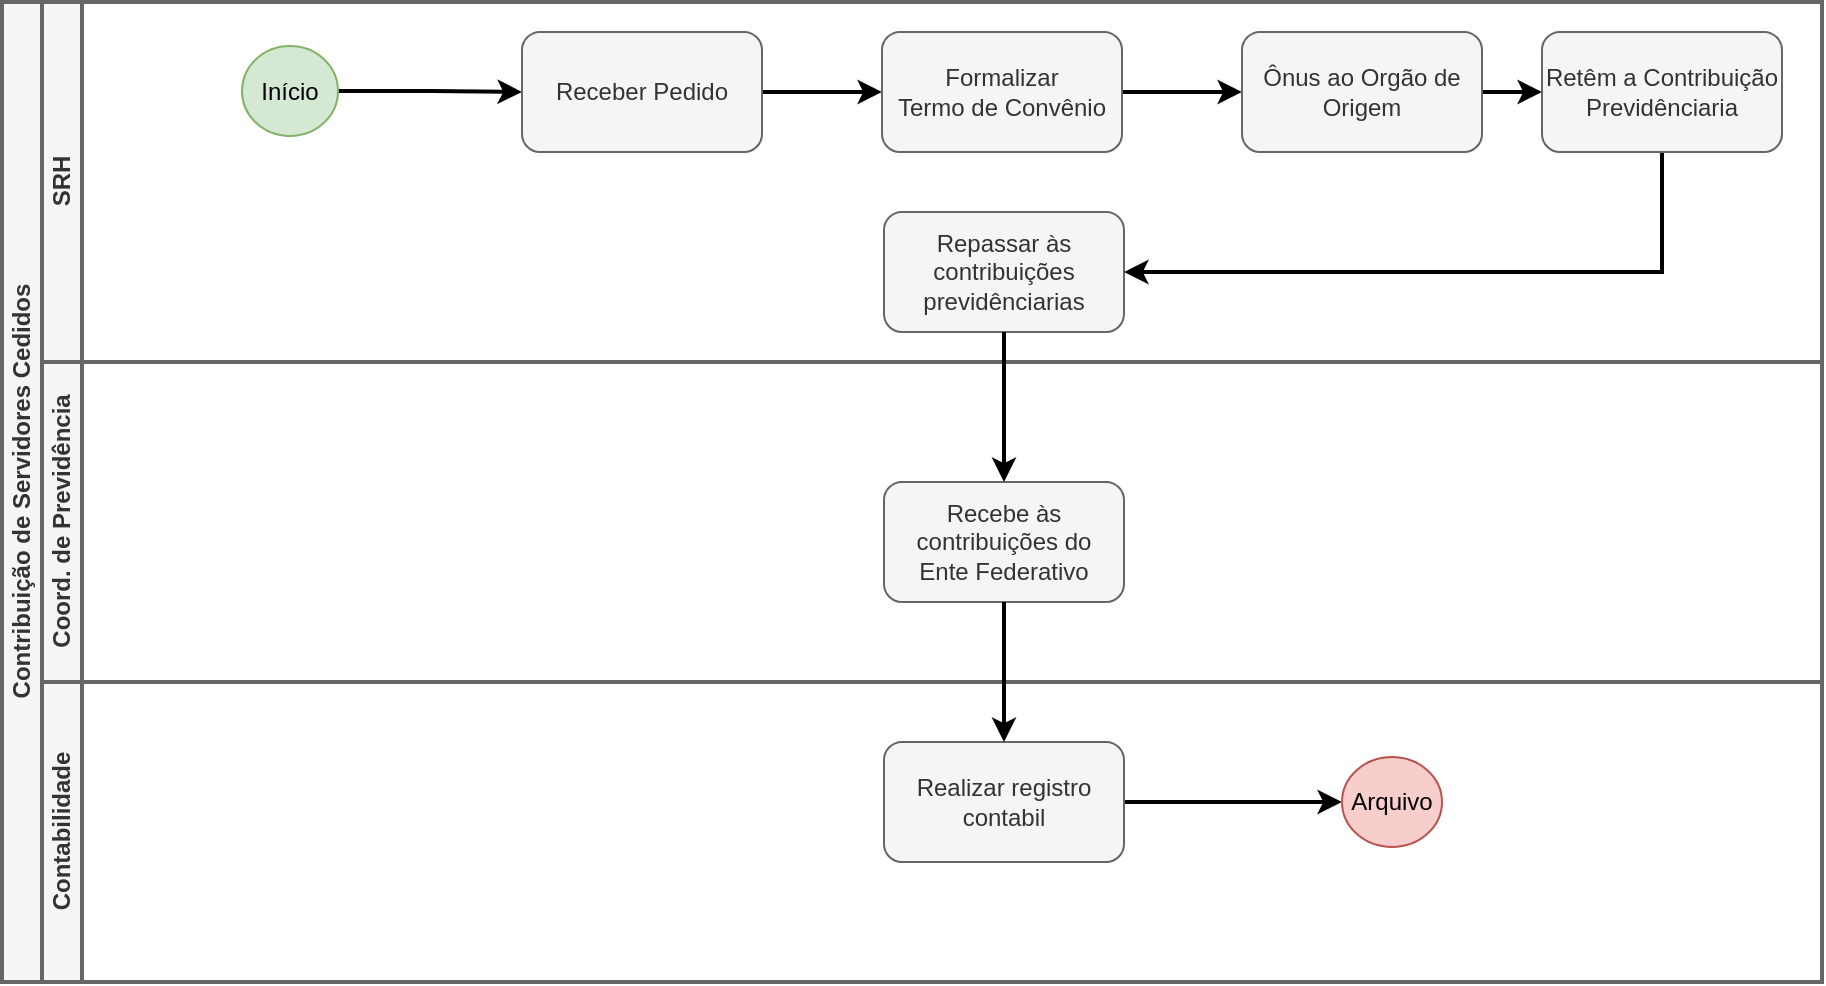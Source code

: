 <mxfile version="20.8.16" type="device"><diagram name="Página-1" id="e0tbQgjPdUGuu9cyOQak"><mxGraphModel dx="1036" dy="614" grid="1" gridSize="10" guides="1" tooltips="1" connect="1" arrows="1" fold="1" page="1" pageScale="1" pageWidth="827" pageHeight="1169" math="0" shadow="0"><root><mxCell id="0"/><mxCell id="1" parent="0"/><mxCell id="ntT_xwXxGEQiYIHYmq7P-1" value="Contribuição de Servidores Cedidos" style="swimlane;childLayout=stackLayout;resizeParent=1;resizeParentMax=0;horizontal=0;startSize=20;horizontalStack=0;html=1;strokeWidth=2;fillColor=#f5f5f5;fontColor=#333333;strokeColor=#666666;" parent="1" vertex="1"><mxGeometry x="10" y="10" width="910" height="490" as="geometry"/></mxCell><mxCell id="ntT_xwXxGEQiYIHYmq7P-2" value="SRH" style="swimlane;startSize=20;horizontal=0;html=1;strokeWidth=2;fillColor=#f5f5f5;fontColor=#333333;strokeColor=#666666;" parent="ntT_xwXxGEQiYIHYmq7P-1" vertex="1"><mxGeometry x="20" width="890" height="180" as="geometry"/></mxCell><mxCell id="FYI4EJ4mR-9mNpsoyOTZ-7" style="edgeStyle=orthogonalEdgeStyle;rounded=0;orthogonalLoop=1;jettySize=auto;html=1;strokeWidth=2;" parent="ntT_xwXxGEQiYIHYmq7P-2" source="ntT_xwXxGEQiYIHYmq7P-5" target="FYI4EJ4mR-9mNpsoyOTZ-1" edge="1"><mxGeometry relative="1" as="geometry"/></mxCell><mxCell id="ntT_xwXxGEQiYIHYmq7P-5" value="Início" style="ellipse;whiteSpace=wrap;html=1;fillColor=#d5e8d4;strokeColor=#82b366;" parent="ntT_xwXxGEQiYIHYmq7P-2" vertex="1"><mxGeometry x="100" y="22" width="48" height="45" as="geometry"/></mxCell><mxCell id="FYI4EJ4mR-9mNpsoyOTZ-8" style="edgeStyle=orthogonalEdgeStyle;rounded=0;orthogonalLoop=1;jettySize=auto;html=1;entryX=0;entryY=0.5;entryDx=0;entryDy=0;strokeWidth=2;" parent="ntT_xwXxGEQiYIHYmq7P-2" source="FYI4EJ4mR-9mNpsoyOTZ-1" target="FYI4EJ4mR-9mNpsoyOTZ-2" edge="1"><mxGeometry relative="1" as="geometry"/></mxCell><mxCell id="FYI4EJ4mR-9mNpsoyOTZ-1" value="Receber Pedido" style="rounded=1;whiteSpace=wrap;html=1;fillColor=#f5f5f5;fontColor=#333333;strokeColor=#666666;" parent="ntT_xwXxGEQiYIHYmq7P-2" vertex="1"><mxGeometry x="240" y="15" width="120" height="60" as="geometry"/></mxCell><mxCell id="MthuFOxKs-K2384JMBAB-10" style="edgeStyle=orthogonalEdgeStyle;rounded=0;orthogonalLoop=1;jettySize=auto;html=1;strokeWidth=2;" edge="1" parent="ntT_xwXxGEQiYIHYmq7P-2" source="FYI4EJ4mR-9mNpsoyOTZ-2" target="MthuFOxKs-K2384JMBAB-9"><mxGeometry relative="1" as="geometry"/></mxCell><mxCell id="FYI4EJ4mR-9mNpsoyOTZ-2" value="Formalizar&lt;br style=&quot;border-color: var(--border-color);&quot;&gt;Termo de Convênio" style="rounded=1;whiteSpace=wrap;html=1;fillColor=#f5f5f5;fontColor=#333333;strokeColor=#666666;" parent="ntT_xwXxGEQiYIHYmq7P-2" vertex="1"><mxGeometry x="420" y="15" width="120" height="60" as="geometry"/></mxCell><mxCell id="FYI4EJ4mR-9mNpsoyOTZ-4" value="Repassar às contribuições previdênciarias" style="rounded=1;whiteSpace=wrap;html=1;fillColor=#f5f5f5;fontColor=#333333;strokeColor=#666666;" parent="ntT_xwXxGEQiYIHYmq7P-2" vertex="1"><mxGeometry x="421" y="105" width="120" height="60" as="geometry"/></mxCell><mxCell id="MthuFOxKs-K2384JMBAB-12" style="edgeStyle=orthogonalEdgeStyle;rounded=0;orthogonalLoop=1;jettySize=auto;html=1;entryX=0;entryY=0.5;entryDx=0;entryDy=0;strokeWidth=2;" edge="1" parent="ntT_xwXxGEQiYIHYmq7P-2" source="MthuFOxKs-K2384JMBAB-9" target="MthuFOxKs-K2384JMBAB-11"><mxGeometry relative="1" as="geometry"/></mxCell><mxCell id="MthuFOxKs-K2384JMBAB-9" value="Ônus ao Orgão de Origem" style="rounded=1;whiteSpace=wrap;html=1;fillColor=#f5f5f5;fontColor=#333333;strokeColor=#666666;" vertex="1" parent="ntT_xwXxGEQiYIHYmq7P-2"><mxGeometry x="600" y="15" width="120" height="60" as="geometry"/></mxCell><mxCell id="MthuFOxKs-K2384JMBAB-13" style="edgeStyle=orthogonalEdgeStyle;rounded=0;orthogonalLoop=1;jettySize=auto;html=1;entryX=1;entryY=0.5;entryDx=0;entryDy=0;strokeWidth=2;" edge="1" parent="ntT_xwXxGEQiYIHYmq7P-2" source="MthuFOxKs-K2384JMBAB-11" target="FYI4EJ4mR-9mNpsoyOTZ-4"><mxGeometry relative="1" as="geometry"><Array as="points"><mxPoint x="810" y="135"/></Array></mxGeometry></mxCell><mxCell id="MthuFOxKs-K2384JMBAB-11" value="Retêm a Contribuição Previdênciaria" style="rounded=1;whiteSpace=wrap;html=1;fillColor=#f5f5f5;fontColor=#333333;strokeColor=#666666;" vertex="1" parent="ntT_xwXxGEQiYIHYmq7P-2"><mxGeometry x="750" y="15" width="120" height="60" as="geometry"/></mxCell><mxCell id="ntT_xwXxGEQiYIHYmq7P-3" value="Coord. de Previdência" style="swimlane;startSize=20;horizontal=0;html=1;strokeWidth=2;fillColor=#f5f5f5;fontColor=#333333;strokeColor=#666666;" parent="ntT_xwXxGEQiYIHYmq7P-1" vertex="1"><mxGeometry x="20" y="180" width="890" height="160" as="geometry"/></mxCell><mxCell id="FYI4EJ4mR-9mNpsoyOTZ-5" value="Recebe às contribuições do &lt;br&gt;Ente Federativo" style="rounded=1;whiteSpace=wrap;html=1;fillColor=#f5f5f5;fontColor=#333333;strokeColor=#666666;" parent="ntT_xwXxGEQiYIHYmq7P-3" vertex="1"><mxGeometry x="421" y="60" width="120" height="60" as="geometry"/></mxCell><mxCell id="FYI4EJ4mR-9mNpsoyOTZ-10" style="edgeStyle=orthogonalEdgeStyle;rounded=0;orthogonalLoop=1;jettySize=auto;html=1;entryX=0.5;entryY=0;entryDx=0;entryDy=0;strokeWidth=2;" parent="ntT_xwXxGEQiYIHYmq7P-1" source="FYI4EJ4mR-9mNpsoyOTZ-4" target="FYI4EJ4mR-9mNpsoyOTZ-5" edge="1"><mxGeometry relative="1" as="geometry"/></mxCell><mxCell id="MthuFOxKs-K2384JMBAB-16" value="Contabilidade" style="swimlane;startSize=20;horizontal=0;html=1;strokeWidth=2;fillColor=#f5f5f5;fontColor=#333333;strokeColor=#666666;" vertex="1" parent="ntT_xwXxGEQiYIHYmq7P-1"><mxGeometry x="20" y="340" width="890" height="150" as="geometry"/></mxCell><mxCell id="MthuFOxKs-K2384JMBAB-17" style="edgeStyle=orthogonalEdgeStyle;rounded=0;orthogonalLoop=1;jettySize=auto;html=1;strokeWidth=2;" edge="1" parent="MthuFOxKs-K2384JMBAB-16" source="MthuFOxKs-K2384JMBAB-18" target="MthuFOxKs-K2384JMBAB-19"><mxGeometry relative="1" as="geometry"/></mxCell><mxCell id="MthuFOxKs-K2384JMBAB-18" value="Realizar registro contabil" style="rounded=1;whiteSpace=wrap;html=1;fillColor=#f5f5f5;fontColor=#333333;strokeColor=#666666;" vertex="1" parent="MthuFOxKs-K2384JMBAB-16"><mxGeometry x="421" y="30" width="120" height="60" as="geometry"/></mxCell><mxCell id="MthuFOxKs-K2384JMBAB-19" value="Arquivo" style="ellipse;whiteSpace=wrap;html=1;fillColor=#f8cecc;strokeColor=#b85450;" vertex="1" parent="MthuFOxKs-K2384JMBAB-16"><mxGeometry x="650" y="37.5" width="50" height="45" as="geometry"/></mxCell><mxCell id="MthuFOxKs-K2384JMBAB-20" style="edgeStyle=orthogonalEdgeStyle;rounded=0;orthogonalLoop=1;jettySize=auto;html=1;strokeWidth=2;" edge="1" parent="ntT_xwXxGEQiYIHYmq7P-1" source="FYI4EJ4mR-9mNpsoyOTZ-5" target="MthuFOxKs-K2384JMBAB-18"><mxGeometry relative="1" as="geometry"/></mxCell></root></mxGraphModel></diagram></mxfile>